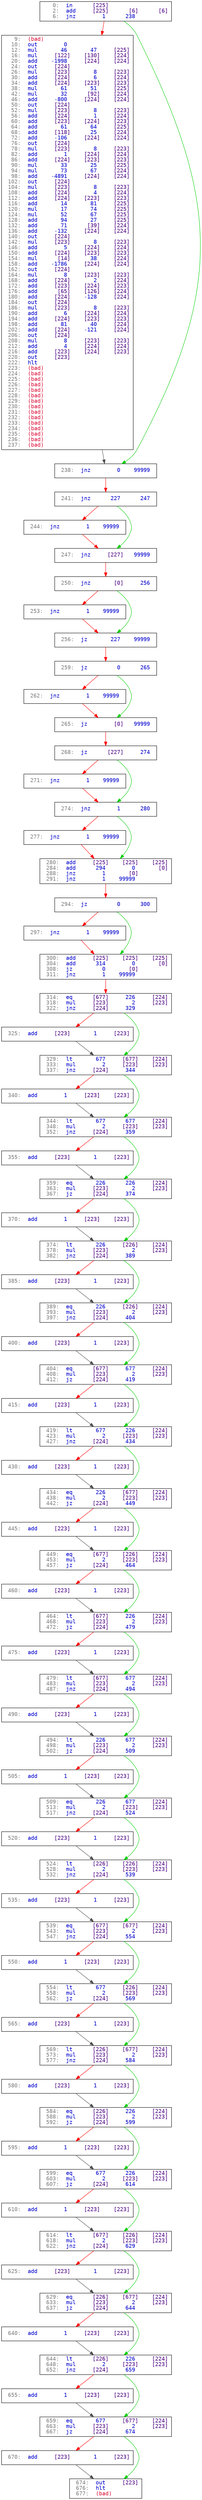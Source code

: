 strict digraph  {
	node [fontname=monospace,
		label="\N",
		shape=box
	];
	0	 [label=<<font color="blue4"><font color="gray50">   0:</font>  <font color="blue3">in  </font> <font color="indigo">   [225]</font></font><br align="left"/><font color="blue4"><font color="gray50">   2:</font>  <font color="blue3">add </font> <font color="indigo">   [225]</font> <font color="indigo">     [6]</font> <font color="indigo">     [6]</font></font><br align="left"/><font color="blue4"><font color="gray50">   6:</font>  <font color="blue3">jnz </font> <font color="blue3">      1 </font> <font color="blue3">    238 </font></font><br align="left"/>>];
	1	 [label=<<font color="blue4"><font color="gray50">   9:</font>  <font color="crimson">(bad)</font></font><br align="left"/><font color="blue4"><font color="gray50">  10:</font>  <font color="blue3">out </font> <font color="blue3">      0 </font></font><br align="left"/><font color="blue4"><font color="gray50">  12:</font>  <font color="blue3">mul </font> <font color="blue3">     46 </font> <font color="blue3">     47 </font> <font color="indigo">   [225]</font></font><br align="left"/><font color="blue4"><font color="gray50">  16:</font>  <font color="blue3">mul </font> <font color="indigo">   [122]</font> <font color="indigo">   [130]</font> <font color="indigo">   [224]</font></font><br align="left"/><font color="blue4"><font color="gray50">  20:</font>  <font color="blue3">add </font> <font color="blue3">  -1998 </font> <font color="indigo">   [224]</font> <font color="indigo">   [224]</font></font><br align="left"/><font color="blue4"><font color="gray50">  24:</font>  <font color="blue3">out </font> <font color="indigo">   [224]</font></font><br align="left"/><font color="blue4"><font color="gray50">  26:</font>  <font color="blue3">mul </font> <font color="indigo">   [223]</font> <font color="blue3">      8 </font> <font color="indigo">   [223]</font></font><br align="left"/><font color="blue4"><font color="gray50">  30:</font>  <font color="blue3">add </font> <font color="indigo">   [224]</font> <font color="blue3">      6 </font> <font color="indigo">   [224]</font></font><br align="left"/><font color="blue4"><font color="gray50">  34:</font>  <font color="blue3">add </font> <font color="indigo">   [224]</font> <font color="indigo">   [223]</font> <font color="indigo">   [223]</font></font><br align="left"/><font color="blue4"><font color="gray50">  38:</font>  <font color="blue3">mul </font> <font color="blue3">     61 </font> <font color="blue3">     51 </font> <font color="indigo">   [225]</font></font><br align="left"/><font color="blue4"><font color="gray50">  42:</font>  <font color="blue3">mul </font> <font color="blue3">     32 </font> <font color="indigo">    [92]</font> <font color="indigo">   [224]</font></font><br align="left"/><font color="blue4"><font color="gray50">  46:</font>  <font color="blue3">add </font> <font color="blue3">   -800 </font> <font color="indigo">   [224]</font> <font color="indigo">   [224]</font></font><br align="left"/><font color="blue4"><font color="gray50">  50:</font>  <font color="blue3">out </font> <font color="indigo">   [224]</font></font><br align="left"/><font color="blue4"><font color="gray50">  52:</font>  <font color="blue3">mul </font> <font color="indigo">   [223]</font> <font color="blue3">      8 </font> <font color="indigo">   [223]</font></font><br align="left"/><font color="blue4"><font color="gray50">  56:</font>  <font color="blue3">add </font> <font color="indigo">   [224]</font> <font color="blue3">      1 </font> <font color="indigo">   [224]</font></font><br align="left"/><font color="blue4"><font color="gray50">  60:</font>  <font color="blue3">add </font> <font color="indigo">   [223]</font> <font color="indigo">   [224]</font> <font color="indigo">   [223]</font></font><br align="left"/><font color="blue4"><font color="gray50">  64:</font>  <font color="blue3">add </font> <font color="blue3">     61 </font> <font color="blue3">     64 </font> <font color="indigo">   [225]</font></font><br align="left"/><font color="blue4"><font color="gray50">  68:</font>  <font color="blue3">add </font> <font color="indigo">   [118]</font> <font color="blue3">     25 </font> <font color="indigo">   [224]</font></font><br align="left"/><font color="blue4"><font color="gray50">  72:</font>  <font color="blue3">add </font> <font color="blue3">   -106 </font> <font color="indigo">   [224]</font> <font color="indigo">   [224]</font></font><br align="left"/><font color="blue4"><font color="gray50">  76:</font>  <font color="blue3">out </font> <font color="indigo">   [224]</font></font><br align="left"/><font color="blue4"><font color="gray50">  78:</font>  <font color="blue3">mul </font> <font color="indigo">   [223]</font> <font color="blue3">      8 </font> <font color="indigo">   [223]</font></font><br align="left"/><font color="blue4"><font color="gray50">  82:</font>  <font color="blue3">add </font> <font color="blue3">      1 </font> <font color="indigo">   [224]</font> <font color="indigo">   [224]</font></font><br align="left"/><font color="blue4"><font color="gray50">  86:</font>  <font color="blue3">add </font> <font color="indigo">   [224]</font> <font color="indigo">   [223]</font> <font color="indigo">   [223]</font></font><br align="left"/><font color="blue4"><font color="gray50">  90:</font>  <font color="blue3">mul </font> <font color="blue3">     33 </font> <font color="blue3">     25 </font> <font color="indigo">   [225]</font></font><br align="left"/><font color="blue4"><font color="gray50">  94:</font>  <font color="blue3">mul </font> <font color="blue3">     73 </font> <font color="blue3">     67 </font> <font color="indigo">   [224]</font></font><br align="left"/><font color="blue4"><font color="gray50">  98:</font>  <font color="blue3">add </font> <font color="blue3">  -4891 </font> <font color="indigo">   [224]</font> <font color="indigo">   [224]</font></font><br align="left"/><font color="blue4"><font color="gray50"> 102:</font>  <font color="blue3">out </font> <font color="indigo">   [224]</font></font><br align="left"/><font color="blue4"><font color="gray50"> 104:</font>  <font color="blue3">mul </font> <font color="indigo">   [223]</font> <font color="blue3">      8 </font> <font color="indigo">   [223]</font></font><br align="left"/><font color="blue4"><font color="gray50"> 108:</font>  <font color="blue3">add </font> <font color="indigo">   [224]</font> <font color="blue3">      4 </font> <font color="indigo">   [224]</font></font><br align="left"/><font color="blue4"><font color="gray50"> 112:</font>  <font color="blue3">add </font> <font color="indigo">   [224]</font> <font color="indigo">   [223]</font> <font color="indigo">   [223]</font></font><br align="left"/><font color="blue4"><font color="gray50"> 116:</font>  <font color="blue3">add </font> <font color="blue3">     14 </font> <font color="blue3">     81 </font> <font color="indigo">   [225]</font></font><br align="left"/><font color="blue4"><font color="gray50"> 120:</font>  <font color="blue3">mul </font> <font color="blue3">     17 </font> <font color="blue3">     74 </font> <font color="indigo">   [225]</font></font><br align="left"/><font color="blue4"><font color="gray50"> 124:</font>  <font color="blue3">mul </font> <font color="blue3">     52 </font> <font color="blue3">     67 </font> <font color="indigo">   [225]</font></font><br align="left"/><font color="blue4"><font color="gray50"> 128:</font>  <font color="blue3">add </font> <font color="blue3">     94 </font> <font color="blue3">     27 </font> <font color="indigo">   [225]</font></font><br align="left"/><font color="blue4"><font color="gray50"> 132:</font>  <font color="blue3">add </font> <font color="blue3">     71 </font> <font color="indigo">    [39]</font> <font color="indigo">   [224]</font></font><br align="left"/><font color="blue4"><font color="gray50"> 136:</font>  <font color="blue3">add </font> <font color="blue3">   -132 </font> <font color="indigo">   [224]</font> <font color="indigo">   [224]</font></font><br align="left"/><font color="blue4"><font color="gray50"> 140:</font>  <font color="blue3">out </font> <font color="indigo">   [224]</font></font><br align="left"/><font color="blue4"><font color="gray50"> 142:</font>  <font color="blue3">mul </font> <font color="indigo">   [223]</font> <font color="blue3">      8 </font> <font color="indigo">   [223]</font></font><br align="left"/><font color="blue4"><font color="gray50"> 146:</font>  <font color="blue3">add </font> <font color="blue3">      5 </font> <font color="indigo">   [224]</font> <font color="indigo">   [224]</font></font><br align="left"/><font color="blue4"><font color="gray50"> 150:</font>  <font color="blue3">add </font> <font color="indigo">   [224]</font> <font color="indigo">   [223]</font> <font color="indigo">   [223]</font></font><br align="left"/><font color="blue4"><font color="gray50"> 154:</font>  <font color="blue3">mul </font> <font color="indigo">    [14]</font> <font color="blue3">     38 </font> <font color="indigo">   [224]</font></font><br align="left"/><font color="blue4"><font color="gray50"> 158:</font>  <font color="blue3">add </font> <font color="blue3">  -1786 </font> <font color="indigo">   [224]</font> <font color="indigo">   [224]</font></font><br align="left"/><font color="blue4"><font color="gray50"> 162:</font>  <font color="blue3">out </font> <font color="indigo">   [224]</font></font><br align="left"/><font color="blue4"><font color="gray50"> 164:</font>  <font color="blue3">mul </font> <font color="blue3">      8 </font> <font color="indigo">   [223]</font> <font color="indigo">   [223]</font></font><br align="left"/><font color="blue4"><font color="gray50"> 168:</font>  <font color="blue3">add </font> <font color="indigo">   [224]</font> <font color="blue3">      2 </font> <font color="indigo">   [224]</font></font><br align="left"/><font color="blue4"><font color="gray50"> 172:</font>  <font color="blue3">add </font> <font color="indigo">   [223]</font> <font color="indigo">   [224]</font> <font color="indigo">   [223]</font></font><br align="left"/><font color="blue4"><font color="gray50"> 176:</font>  <font color="blue3">add </font> <font color="indigo">    [65]</font> <font color="indigo">   [126]</font> <font color="indigo">   [224]</font></font><br align="left"/><font color="blue4"><font color="gray50"> 180:</font>  <font color="blue3">add </font> <font color="indigo">   [224]</font> <font color="blue3">   -128 </font> <font color="indigo">   [224]</font></font><br align="left"/><font color="blue4"><font color="gray50"> 184:</font>  <font color="blue3">out </font> <font color="indigo">   [224]</font></font><br align="left"/><font color="blue4"><font color="gray50"> 186:</font>  <font color="blue3">mul </font> <font color="indigo">   [223]</font> <font color="blue3">      8 </font> <font color="indigo">   [223]</font></font><br align="left"/><font color="blue4"><font color="gray50"> 190:</font>  <font color="blue3">add </font> <font color="blue3">      6 </font> <font color="indigo">   [224]</font> <font color="indigo">   [224]</font></font><br align="left"/><font color="blue4"><font color="gray50"> 194:</font>  <font color="blue3">add </font> <font color="indigo">   [224]</font> <font color="indigo">   [223]</font> <font color="indigo">   [223]</font></font><br align="left"/><font color="blue4"><font color="gray50"> 198:</font>  <font color="blue3">add </font> <font color="blue3">     81 </font> <font color="blue3">     40 </font> <font color="indigo">   [224]</font></font><br align="left"/><font color="blue4"><font color="gray50"> 202:</font>  <font color="blue3">add </font> <font color="indigo">   [224]</font> <font color="blue3">   -121 </font> <font color="indigo">   [224]</font></font><br align="left"/><font color="blue4"><font color="gray50"> 206:</font>  <font color="blue3">out </font> <font color="indigo">   [224]</font></font><br align="left"/><font color="blue4"><font color="gray50"> 208:</font>  <font color="blue3">mul </font> <font color="blue3">      8 </font> <font color="indigo">   [223]</font> <font color="indigo">   [223]</font></font><br align="left"/><font color="blue4"><font color="gray50"> 212:</font>  <font color="blue3">add </font> <font color="blue3">      4 </font> <font color="indigo">   [224]</font> <font color="indigo">   [224]</font></font><br align="left"/><font color="blue4"><font color="gray50"> 216:</font>  <font color="blue3">add </font> <font color="indigo">   [223]</font> <font color="indigo">   [224]</font> <font color="indigo">   [223]</font></font><br align="left"/><font color="blue4"><font color="gray50"> 220:</font>  <font color="blue3">out </font> <font color="indigo">   [223]</font></font><br align="left"/><font color="blue4"><font color="gray50"> 222:</font>  <font color="blue3">hlt </font></font><br align="left"/><font color="blue4"><font color="gray50"> 223:</font>  <font color="crimson">(bad)</font></font><br align="left"/><font color="blue4"><font color="gray50"> 224:</font>  <font color="crimson">(bad)</font></font><br align="left"/><font color="blue4"><font color="gray50"> 225:</font>  <font color="crimson">(bad)</font></font><br align="left"/><font color="blue4"><font color="gray50"> 226:</font>  <font color="crimson">(bad)</font></font><br align="left"/><font color="blue4"><font color="gray50"> 227:</font>  <font color="crimson">(bad)</font></font><br align="left"/><font color="blue4"><font color="gray50"> 228:</font>  <font color="crimson">(bad)</font></font><br align="left"/><font color="blue4"><font color="gray50"> 229:</font>  <font color="crimson">(bad)</font></font><br align="left"/><font color="blue4"><font color="gray50"> 230:</font>  <font color="crimson">(bad)</font></font><br align="left"/><font color="blue4"><font color="gray50"> 231:</font>  <font color="crimson">(bad)</font></font><br align="left"/><font color="blue4"><font color="gray50"> 232:</font>  <font color="crimson">(bad)</font></font><br align="left"/><font color="blue4"><font color="gray50"> 233:</font>  <font color="crimson">(bad)</font></font><br align="left"/><font color="blue4"><font color="gray50"> 234:</font>  <font color="crimson">(bad)</font></font><br align="left"/><font color="blue4"><font color="gray50"> 235:</font>  <font color="crimson">(bad)</font></font><br align="left"/><font color="blue4"><font color="gray50"> 236:</font>  <font color="crimson">(bad)</font></font><br align="left"/><font color="blue4"><font color="gray50"> 237:</font>  <font color="crimson">(bad)</font></font><br align="left"/>>];
	0 -> 1	 [color=red];
	2	 [label=<<font color="blue4"><font color="gray50"> 238:</font>  <font color="blue3">jnz </font> <font color="blue3">      0 </font> <font color="blue3">  99999 </font></font><br align="left"/>>];
	0 -> 2	 [color=green3];
	1 -> 2	 [color=grey30];
	3	 [label=<<font color="blue4"><font color="gray50"> 241:</font>  <font color="blue3">jnz </font> <font color="blue3">    227 </font> <font color="blue3">    247 </font></font><br align="left"/>>];
	2 -> 3	 [color=red];
	4	 [label=<<font color="blue4"><font color="gray50"> 244:</font>  <font color="blue3">jnz </font> <font color="blue3">      1 </font> <font color="blue3">  99999 </font></font><br align="left"/>>];
	3 -> 4	 [color=red];
	5	 [label=<<font color="blue4"><font color="gray50"> 247:</font>  <font color="blue3">jnz </font> <font color="indigo">   [227]</font> <font color="blue3">  99999 </font></font><br align="left"/>>];
	3 -> 5	 [color=green3];
	4 -> 5	 [color=red];
	6	 [label=<<font color="blue4"><font color="gray50"> 250:</font>  <font color="blue3">jnz </font> <font color="indigo">     [0]</font> <font color="blue3">    256 </font></font><br align="left"/>>];
	5 -> 6	 [color=red];
	7	 [label=<<font color="blue4"><font color="gray50"> 253:</font>  <font color="blue3">jnz </font> <font color="blue3">      1 </font> <font color="blue3">  99999 </font></font><br align="left"/>>];
	6 -> 7	 [color=red];
	8	 [label=<<font color="blue4"><font color="gray50"> 256:</font>  <font color="blue3">jz  </font> <font color="blue3">    227 </font> <font color="blue3">  99999 </font></font><br align="left"/>>];
	6 -> 8	 [color=green3];
	7 -> 8	 [color=red];
	9	 [label=<<font color="blue4"><font color="gray50"> 259:</font>  <font color="blue3">jz  </font> <font color="blue3">      0 </font> <font color="blue3">    265 </font></font><br align="left"/>>];
	8 -> 9	 [color=red];
	10	 [label=<<font color="blue4"><font color="gray50"> 262:</font>  <font color="blue3">jnz </font> <font color="blue3">      1 </font> <font color="blue3">  99999 </font></font><br align="left"/>>];
	9 -> 10	 [color=red];
	11	 [label=<<font color="blue4"><font color="gray50"> 265:</font>  <font color="blue3">jz  </font> <font color="indigo">     [0]</font> <font color="blue3">  99999 </font></font><br align="left"/>>];
	9 -> 11	 [color=green3];
	10 -> 11	 [color=red];
	12	 [label=<<font color="blue4"><font color="gray50"> 268:</font>  <font color="blue3">jz  </font> <font color="indigo">   [227]</font> <font color="blue3">    274 </font></font><br align="left"/>>];
	11 -> 12	 [color=red];
	13	 [label=<<font color="blue4"><font color="gray50"> 271:</font>  <font color="blue3">jnz </font> <font color="blue3">      1 </font> <font color="blue3">  99999 </font></font><br align="left"/>>];
	12 -> 13	 [color=red];
	14	 [label=<<font color="blue4"><font color="gray50"> 274:</font>  <font color="blue3">jnz </font> <font color="blue3">      1 </font> <font color="blue3">    280 </font></font><br align="left"/>>];
	12 -> 14	 [color=green3];
	13 -> 14	 [color=red];
	15	 [label=<<font color="blue4"><font color="gray50"> 277:</font>  <font color="blue3">jnz </font> <font color="blue3">      1 </font> <font color="blue3">  99999 </font></font><br align="left"/>>];
	14 -> 15	 [color=red];
	16	 [label=<<font color="blue4"><font color="gray50"> 280:</font>  <font color="blue3">add </font> <font color="indigo">   [225]</font> <font color="indigo">   [225]</font> <font color="indigo">   [225]</font></font><br align="left"/><font color="blue4"><font color="gray50"> 284:</font>  <font color="blue3">add </font> <font color="blue3">    294 </font> <font color="blue3">      0 </font> <font color="indigo">     [0]</font></font><br align="left"/><font color="blue4"><font color="gray50"> 288:</font>  <font color="blue3">jnz </font> <font color="blue3">      1 </font> <font color="indigo">     [0]</font></font><br align="left"/><font color="blue4"><font color="gray50"> 291:</font>  <font color="blue3">jnz </font> <font color="blue3">      1 </font> <font color="blue3">  99999 </font></font><br align="left"/>>];
	14 -> 16	 [color=green3];
	15 -> 16	 [color=red];
	17	 [label=<<font color="blue4"><font color="gray50"> 294:</font>  <font color="blue3">jz  </font> <font color="blue3">      0 </font> <font color="blue3">    300 </font></font><br align="left"/>>];
	16 -> 17	 [color=red];
	18	 [label=<<font color="blue4"><font color="gray50"> 297:</font>  <font color="blue3">jnz </font> <font color="blue3">      1 </font> <font color="blue3">  99999 </font></font><br align="left"/>>];
	17 -> 18	 [color=red];
	19	 [label=<<font color="blue4"><font color="gray50"> 300:</font>  <font color="blue3">add </font> <font color="indigo">   [225]</font> <font color="indigo">   [225]</font> <font color="indigo">   [225]</font></font><br align="left"/><font color="blue4"><font color="gray50"> 304:</font>  <font color="blue3">add </font> <font color="blue3">    314 </font> <font color="blue3">      0 </font> <font color="indigo">     [0]</font></font><br align="left"/><font color="blue4"><font color="gray50"> 308:</font>  <font color="blue3">jz  </font> <font color="blue3">      0 </font> <font color="indigo">     [0]</font></font><br align="left"/><font color="blue4"><font color="gray50"> 311:</font>  <font color="blue3">jnz </font> <font color="blue3">      1 </font> <font color="blue3">  99999 </font></font><br align="left"/>>];
	17 -> 19	 [color=green3];
	18 -> 19	 [color=red];
	20	 [label=<<font color="blue4"><font color="gray50"> 314:</font>  <font color="blue3">eq  </font> <font color="indigo">   [677]</font> <font color="blue3">    226 </font> <font color="indigo">   [224]</font></font><br align="left"/><font color="blue4"><font color="gray50"> 318:</font>  <font color="blue3">mul </font> <font color="indigo">   [223]</font> <font color="blue3">      2 </font> <font color="indigo">   [223]</font></font><br align="left"/><font color="blue4"><font color="gray50"> 322:</font>  <font color="blue3">jnz </font> <font color="indigo">   [224]</font> <font color="blue3">    329 </font></font><br align="left"/>>];
	19 -> 20	 [color=red];
	21	 [label=<<font color="blue4"><font color="gray50"> 325:</font>  <font color="blue3">add </font> <font color="indigo">   [223]</font> <font color="blue3">      1 </font> <font color="indigo">   [223]</font></font><br align="left"/>>];
	20 -> 21	 [color=red];
	22	 [label=<<font color="blue4"><font color="gray50"> 329:</font>  <font color="blue3">lt  </font> <font color="blue3">    677 </font> <font color="indigo">   [677]</font> <font color="indigo">   [224]</font></font><br align="left"/><font color="blue4"><font color="gray50"> 333:</font>  <font color="blue3">mul </font> <font color="blue3">      2 </font> <font color="indigo">   [223]</font> <font color="indigo">   [223]</font></font><br align="left"/><font color="blue4"><font color="gray50"> 337:</font>  <font color="blue3">jnz </font> <font color="indigo">   [224]</font> <font color="blue3">    344 </font></font><br align="left"/>>];
	20 -> 22	 [color=green3];
	21 -> 22	 [color=grey30];
	23	 [label=<<font color="blue4"><font color="gray50"> 340:</font>  <font color="blue3">add </font> <font color="blue3">      1 </font> <font color="indigo">   [223]</font> <font color="indigo">   [223]</font></font><br align="left"/>>];
	22 -> 23	 [color=red];
	24	 [label=<<font color="blue4"><font color="gray50"> 344:</font>  <font color="blue3">lt  </font> <font color="blue3">    677 </font> <font color="blue3">    677 </font> <font color="indigo">   [224]</font></font><br align="left"/><font color="blue4"><font color="gray50"> 348:</font>  <font color="blue3">mul </font> <font color="blue3">      2 </font> <font color="indigo">   [223]</font> <font color="indigo">   [223]</font></font><br align="left"/><font color="blue4"><font color="gray50"> 352:</font>  <font color="blue3">jnz </font> <font color="indigo">   [224]</font> <font color="blue3">    359 </font></font><br align="left"/>>];
	22 -> 24	 [color=green3];
	23 -> 24	 [color=grey30];
	25	 [label=<<font color="blue4"><font color="gray50"> 355:</font>  <font color="blue3">add </font> <font color="indigo">   [223]</font> <font color="blue3">      1 </font> <font color="indigo">   [223]</font></font><br align="left"/>>];
	24 -> 25	 [color=red];
	26	 [label=<<font color="blue4"><font color="gray50"> 359:</font>  <font color="blue3">eq  </font> <font color="blue3">    226 </font> <font color="blue3">    226 </font> <font color="indigo">   [224]</font></font><br align="left"/><font color="blue4"><font color="gray50"> 363:</font>  <font color="blue3">mul </font> <font color="indigo">   [223]</font> <font color="blue3">      2 </font> <font color="indigo">   [223]</font></font><br align="left"/><font color="blue4"><font color="gray50"> 367:</font>  <font color="blue3">jz  </font> <font color="indigo">   [224]</font> <font color="blue3">    374 </font></font><br align="left"/>>];
	24 -> 26	 [color=green3];
	25 -> 26	 [color=grey30];
	27	 [label=<<font color="blue4"><font color="gray50"> 370:</font>  <font color="blue3">add </font> <font color="blue3">      1 </font> <font color="indigo">   [223]</font> <font color="indigo">   [223]</font></font><br align="left"/>>];
	26 -> 27	 [color=red];
	28	 [label=<<font color="blue4"><font color="gray50"> 374:</font>  <font color="blue3">lt  </font> <font color="blue3">    226 </font> <font color="indigo">   [226]</font> <font color="indigo">   [224]</font></font><br align="left"/><font color="blue4"><font color="gray50"> 378:</font>  <font color="blue3">mul </font> <font color="indigo">   [223]</font> <font color="blue3">      2 </font> <font color="indigo">   [223]</font></font><br align="left"/><font color="blue4"><font color="gray50"> 382:</font>  <font color="blue3">jnz </font> <font color="indigo">   [224]</font> <font color="blue3">    389 </font></font><br align="left"/>>];
	26 -> 28	 [color=green3];
	27 -> 28	 [color=grey30];
	29	 [label=<<font color="blue4"><font color="gray50"> 385:</font>  <font color="blue3">add </font> <font color="indigo">   [223]</font> <font color="blue3">      1 </font> <font color="indigo">   [223]</font></font><br align="left"/>>];
	28 -> 29	 [color=red];
	30	 [label=<<font color="blue4"><font color="gray50"> 389:</font>  <font color="blue3">eq  </font> <font color="blue3">    226 </font> <font color="indigo">   [226]</font> <font color="indigo">   [224]</font></font><br align="left"/><font color="blue4"><font color="gray50"> 393:</font>  <font color="blue3">mul </font> <font color="indigo">   [223]</font> <font color="blue3">      2 </font> <font color="indigo">   [223]</font></font><br align="left"/><font color="blue4"><font color="gray50"> 397:</font>  <font color="blue3">jnz </font> <font color="indigo">   [224]</font> <font color="blue3">    404 </font></font><br align="left"/>>];
	28 -> 30	 [color=green3];
	29 -> 30	 [color=grey30];
	31	 [label=<<font color="blue4"><font color="gray50"> 400:</font>  <font color="blue3">add </font> <font color="indigo">   [223]</font> <font color="blue3">      1 </font> <font color="indigo">   [223]</font></font><br align="left"/>>];
	30 -> 31	 [color=red];
	32	 [label=<<font color="blue4"><font color="gray50"> 404:</font>  <font color="blue3">eq  </font> <font color="indigo">   [677]</font> <font color="blue3">    677 </font> <font color="indigo">   [224]</font></font><br align="left"/><font color="blue4"><font color="gray50"> 408:</font>  <font color="blue3">mul </font> <font color="indigo">   [223]</font> <font color="blue3">      2 </font> <font color="indigo">   [223]</font></font><br align="left"/><font color="blue4"><font color="gray50"> 412:</font>  <font color="blue3">jz  </font> <font color="indigo">   [224]</font> <font color="blue3">    419 </font></font><br align="left"/>>];
	30 -> 32	 [color=green3];
	31 -> 32	 [color=grey30];
	33	 [label=<<font color="blue4"><font color="gray50"> 415:</font>  <font color="blue3">add </font> <font color="indigo">   [223]</font> <font color="blue3">      1 </font> <font color="indigo">   [223]</font></font><br align="left"/>>];
	32 -> 33	 [color=red];
	34	 [label=<<font color="blue4"><font color="gray50"> 419:</font>  <font color="blue3">lt  </font> <font color="blue3">    677 </font> <font color="blue3">    226 </font> <font color="indigo">   [224]</font></font><br align="left"/><font color="blue4"><font color="gray50"> 423:</font>  <font color="blue3">mul </font> <font color="blue3">      2 </font> <font color="indigo">   [223]</font> <font color="indigo">   [223]</font></font><br align="left"/><font color="blue4"><font color="gray50"> 427:</font>  <font color="blue3">jnz </font> <font color="indigo">   [224]</font> <font color="blue3">    434 </font></font><br align="left"/>>];
	32 -> 34	 [color=green3];
	33 -> 34	 [color=grey30];
	35	 [label=<<font color="blue4"><font color="gray50"> 430:</font>  <font color="blue3">add </font> <font color="indigo">   [223]</font> <font color="blue3">      1 </font> <font color="indigo">   [223]</font></font><br align="left"/>>];
	34 -> 35	 [color=red];
	36	 [label=<<font color="blue4"><font color="gray50"> 434:</font>  <font color="blue3">eq  </font> <font color="blue3">    226 </font> <font color="indigo">   [677]</font> <font color="indigo">   [224]</font></font><br align="left"/><font color="blue4"><font color="gray50"> 438:</font>  <font color="blue3">mul </font> <font color="blue3">      2 </font> <font color="indigo">   [223]</font> <font color="indigo">   [223]</font></font><br align="left"/><font color="blue4"><font color="gray50"> 442:</font>  <font color="blue3">jz  </font> <font color="indigo">   [224]</font> <font color="blue3">    449 </font></font><br align="left"/>>];
	34 -> 36	 [color=green3];
	35 -> 36	 [color=grey30];
	37	 [label=<<font color="blue4"><font color="gray50"> 445:</font>  <font color="blue3">add </font> <font color="indigo">   [223]</font> <font color="blue3">      1 </font> <font color="indigo">   [223]</font></font><br align="left"/>>];
	36 -> 37	 [color=red];
	38	 [label=<<font color="blue4"><font color="gray50"> 449:</font>  <font color="blue3">eq  </font> <font color="indigo">   [677]</font> <font color="indigo">   [226]</font> <font color="indigo">   [224]</font></font><br align="left"/><font color="blue4"><font color="gray50"> 453:</font>  <font color="blue3">mul </font> <font color="blue3">      2 </font> <font color="indigo">   [223]</font> <font color="indigo">   [223]</font></font><br align="left"/><font color="blue4"><font color="gray50"> 457:</font>  <font color="blue3">jz  </font> <font color="indigo">   [224]</font> <font color="blue3">    464 </font></font><br align="left"/>>];
	36 -> 38	 [color=green3];
	37 -> 38	 [color=grey30];
	39	 [label=<<font color="blue4"><font color="gray50"> 460:</font>  <font color="blue3">add </font> <font color="indigo">   [223]</font> <font color="blue3">      1 </font> <font color="indigo">   [223]</font></font><br align="left"/>>];
	38 -> 39	 [color=red];
	40	 [label=<<font color="blue4"><font color="gray50"> 464:</font>  <font color="blue3">lt  </font> <font color="indigo">   [677]</font> <font color="blue3">    226 </font> <font color="indigo">   [224]</font></font><br align="left"/><font color="blue4"><font color="gray50"> 468:</font>  <font color="blue3">mul </font> <font color="indigo">   [223]</font> <font color="blue3">      2 </font> <font color="indigo">   [223]</font></font><br align="left"/><font color="blue4"><font color="gray50"> 472:</font>  <font color="blue3">jz  </font> <font color="indigo">   [224]</font> <font color="blue3">    479 </font></font><br align="left"/>>];
	38 -> 40	 [color=green3];
	39 -> 40	 [color=grey30];
	41	 [label=<<font color="blue4"><font color="gray50"> 475:</font>  <font color="blue3">add </font> <font color="indigo">   [223]</font> <font color="blue3">      1 </font> <font color="indigo">   [223]</font></font><br align="left"/>>];
	40 -> 41	 [color=red];
	42	 [label=<<font color="blue4"><font color="gray50"> 479:</font>  <font color="blue3">lt  </font> <font color="indigo">   [677]</font> <font color="blue3">    677 </font> <font color="indigo">   [224]</font></font><br align="left"/><font color="blue4"><font color="gray50"> 483:</font>  <font color="blue3">mul </font> <font color="indigo">   [223]</font> <font color="blue3">      2 </font> <font color="indigo">   [223]</font></font><br align="left"/><font color="blue4"><font color="gray50"> 487:</font>  <font color="blue3">jnz </font> <font color="indigo">   [224]</font> <font color="blue3">    494 </font></font><br align="left"/>>];
	40 -> 42	 [color=green3];
	41 -> 42	 [color=grey30];
	43	 [label=<<font color="blue4"><font color="gray50"> 490:</font>  <font color="blue3">add </font> <font color="indigo">   [223]</font> <font color="blue3">      1 </font> <font color="indigo">   [223]</font></font><br align="left"/>>];
	42 -> 43	 [color=red];
	44	 [label=<<font color="blue4"><font color="gray50"> 494:</font>  <font color="blue3">lt  </font> <font color="blue3">    226 </font> <font color="blue3">    677 </font> <font color="indigo">   [224]</font></font><br align="left"/><font color="blue4"><font color="gray50"> 498:</font>  <font color="blue3">mul </font> <font color="indigo">   [223]</font> <font color="blue3">      2 </font> <font color="indigo">   [223]</font></font><br align="left"/><font color="blue4"><font color="gray50"> 502:</font>  <font color="blue3">jz  </font> <font color="indigo">   [224]</font> <font color="blue3">    509 </font></font><br align="left"/>>];
	42 -> 44	 [color=green3];
	43 -> 44	 [color=grey30];
	45	 [label=<<font color="blue4"><font color="gray50"> 505:</font>  <font color="blue3">add </font> <font color="blue3">      1 </font> <font color="indigo">   [223]</font> <font color="indigo">   [223]</font></font><br align="left"/>>];
	44 -> 45	 [color=red];
	46	 [label=<<font color="blue4"><font color="gray50"> 509:</font>  <font color="blue3">eq  </font> <font color="blue3">    226 </font> <font color="blue3">    677 </font> <font color="indigo">   [224]</font></font><br align="left"/><font color="blue4"><font color="gray50"> 513:</font>  <font color="blue3">mul </font> <font color="blue3">      2 </font> <font color="indigo">   [223]</font> <font color="indigo">   [223]</font></font><br align="left"/><font color="blue4"><font color="gray50"> 517:</font>  <font color="blue3">jnz </font> <font color="indigo">   [224]</font> <font color="blue3">    524 </font></font><br align="left"/>>];
	44 -> 46	 [color=green3];
	45 -> 46	 [color=grey30];
	47	 [label=<<font color="blue4"><font color="gray50"> 520:</font>  <font color="blue3">add </font> <font color="indigo">   [223]</font> <font color="blue3">      1 </font> <font color="indigo">   [223]</font></font><br align="left"/>>];
	46 -> 47	 [color=red];
	48	 [label=<<font color="blue4"><font color="gray50"> 524:</font>  <font color="blue3">lt  </font> <font color="indigo">   [226]</font> <font color="indigo">   [226]</font> <font color="indigo">   [224]</font></font><br align="left"/><font color="blue4"><font color="gray50"> 528:</font>  <font color="blue3">mul </font> <font color="blue3">      2 </font> <font color="indigo">   [223]</font> <font color="indigo">   [223]</font></font><br align="left"/><font color="blue4"><font color="gray50"> 532:</font>  <font color="blue3">jnz </font> <font color="indigo">   [224]</font> <font color="blue3">    539 </font></font><br align="left"/>>];
	46 -> 48	 [color=green3];
	47 -> 48	 [color=grey30];
	49	 [label=<<font color="blue4"><font color="gray50"> 535:</font>  <font color="blue3">add </font> <font color="indigo">   [223]</font> <font color="blue3">      1 </font> <font color="indigo">   [223]</font></font><br align="left"/>>];
	48 -> 49	 [color=red];
	50	 [label=<<font color="blue4"><font color="gray50"> 539:</font>  <font color="blue3">eq  </font> <font color="indigo">   [677]</font> <font color="indigo">   [677]</font> <font color="indigo">   [224]</font></font><br align="left"/><font color="blue4"><font color="gray50"> 543:</font>  <font color="blue3">mul </font> <font color="indigo">   [223]</font> <font color="blue3">      2 </font> <font color="indigo">   [223]</font></font><br align="left"/><font color="blue4"><font color="gray50"> 547:</font>  <font color="blue3">jnz </font> <font color="indigo">   [224]</font> <font color="blue3">    554 </font></font><br align="left"/>>];
	48 -> 50	 [color=green3];
	49 -> 50	 [color=grey30];
	51	 [label=<<font color="blue4"><font color="gray50"> 550:</font>  <font color="blue3">add </font> <font color="blue3">      1 </font> <font color="indigo">   [223]</font> <font color="indigo">   [223]</font></font><br align="left"/>>];
	50 -> 51	 [color=red];
	52	 [label=<<font color="blue4"><font color="gray50"> 554:</font>  <font color="blue3">lt  </font> <font color="blue3">    677 </font> <font color="indigo">   [226]</font> <font color="indigo">   [224]</font></font><br align="left"/><font color="blue4"><font color="gray50"> 558:</font>  <font color="blue3">mul </font> <font color="blue3">      2 </font> <font color="indigo">   [223]</font> <font color="indigo">   [223]</font></font><br align="left"/><font color="blue4"><font color="gray50"> 562:</font>  <font color="blue3">jz  </font> <font color="indigo">   [224]</font> <font color="blue3">    569 </font></font><br align="left"/>>];
	50 -> 52	 [color=green3];
	51 -> 52	 [color=grey30];
	53	 [label=<<font color="blue4"><font color="gray50"> 565:</font>  <font color="blue3">add </font> <font color="indigo">   [223]</font> <font color="blue3">      1 </font> <font color="indigo">   [223]</font></font><br align="left"/>>];
	52 -> 53	 [color=red];
	54	 [label=<<font color="blue4"><font color="gray50"> 569:</font>  <font color="blue3">lt  </font> <font color="indigo">   [226]</font> <font color="indigo">   [677]</font> <font color="indigo">   [224]</font></font><br align="left"/><font color="blue4"><font color="gray50"> 573:</font>  <font color="blue3">mul </font> <font color="indigo">   [223]</font> <font color="blue3">      2 </font> <font color="indigo">   [223]</font></font><br align="left"/><font color="blue4"><font color="gray50"> 577:</font>  <font color="blue3">jnz </font> <font color="indigo">   [224]</font> <font color="blue3">    584 </font></font><br align="left"/>>];
	52 -> 54	 [color=green3];
	53 -> 54	 [color=grey30];
	55	 [label=<<font color="blue4"><font color="gray50"> 580:</font>  <font color="blue3">add </font> <font color="indigo">   [223]</font> <font color="blue3">      1 </font> <font color="indigo">   [223]</font></font><br align="left"/>>];
	54 -> 55	 [color=red];
	56	 [label=<<font color="blue4"><font color="gray50"> 584:</font>  <font color="blue3">eq  </font> <font color="indigo">   [226]</font> <font color="blue3">    226 </font> <font color="indigo">   [224]</font></font><br align="left"/><font color="blue4"><font color="gray50"> 588:</font>  <font color="blue3">mul </font> <font color="indigo">   [223]</font> <font color="blue3">      2 </font> <font color="indigo">   [223]</font></font><br align="left"/><font color="blue4"><font color="gray50"> 592:</font>  <font color="blue3">jz  </font> <font color="indigo">   [224]</font> <font color="blue3">    599 </font></font><br align="left"/>>];
	54 -> 56	 [color=green3];
	55 -> 56	 [color=grey30];
	57	 [label=<<font color="blue4"><font color="gray50"> 595:</font>  <font color="blue3">add </font> <font color="blue3">      1 </font> <font color="indigo">   [223]</font> <font color="indigo">   [223]</font></font><br align="left"/>>];
	56 -> 57	 [color=red];
	58	 [label=<<font color="blue4"><font color="gray50"> 599:</font>  <font color="blue3">eq  </font> <font color="blue3">    677 </font> <font color="blue3">    226 </font> <font color="indigo">   [224]</font></font><br align="left"/><font color="blue4"><font color="gray50"> 603:</font>  <font color="blue3">mul </font> <font color="blue3">      2 </font> <font color="indigo">   [223]</font> <font color="indigo">   [223]</font></font><br align="left"/><font color="blue4"><font color="gray50"> 607:</font>  <font color="blue3">jz  </font> <font color="indigo">   [224]</font> <font color="blue3">    614 </font></font><br align="left"/>>];
	56 -> 58	 [color=green3];
	57 -> 58	 [color=grey30];
	59	 [label=<<font color="blue4"><font color="gray50"> 610:</font>  <font color="blue3">add </font> <font color="blue3">      1 </font> <font color="indigo">   [223]</font> <font color="indigo">   [223]</font></font><br align="left"/>>];
	58 -> 59	 [color=red];
	60	 [label=<<font color="blue4"><font color="gray50"> 614:</font>  <font color="blue3">lt  </font> <font color="indigo">   [677]</font> <font color="indigo">   [226]</font> <font color="indigo">   [224]</font></font><br align="left"/><font color="blue4"><font color="gray50"> 618:</font>  <font color="blue3">mul </font> <font color="blue3">      2 </font> <font color="indigo">   [223]</font> <font color="indigo">   [223]</font></font><br align="left"/><font color="blue4"><font color="gray50"> 622:</font>  <font color="blue3">jnz </font> <font color="indigo">   [224]</font> <font color="blue3">    629 </font></font><br align="left"/>>];
	58 -> 60	 [color=green3];
	59 -> 60	 [color=grey30];
	61	 [label=<<font color="blue4"><font color="gray50"> 625:</font>  <font color="blue3">add </font> <font color="indigo">   [223]</font> <font color="blue3">      1 </font> <font color="indigo">   [223]</font></font><br align="left"/>>];
	60 -> 61	 [color=red];
	62	 [label=<<font color="blue4"><font color="gray50"> 629:</font>  <font color="blue3">eq  </font> <font color="indigo">   [226]</font> <font color="indigo">   [677]</font> <font color="indigo">   [224]</font></font><br align="left"/><font color="blue4"><font color="gray50"> 633:</font>  <font color="blue3">mul </font> <font color="indigo">   [223]</font> <font color="blue3">      2 </font> <font color="indigo">   [223]</font></font><br align="left"/><font color="blue4"><font color="gray50"> 637:</font>  <font color="blue3">jz  </font> <font color="indigo">   [224]</font> <font color="blue3">    644 </font></font><br align="left"/>>];
	60 -> 62	 [color=green3];
	61 -> 62	 [color=grey30];
	63	 [label=<<font color="blue4"><font color="gray50"> 640:</font>  <font color="blue3">add </font> <font color="blue3">      1 </font> <font color="indigo">   [223]</font> <font color="indigo">   [223]</font></font><br align="left"/>>];
	62 -> 63	 [color=red];
	64	 [label=<<font color="blue4"><font color="gray50"> 644:</font>  <font color="blue3">lt  </font> <font color="indigo">   [226]</font> <font color="blue3">    226 </font> <font color="indigo">   [224]</font></font><br align="left"/><font color="blue4"><font color="gray50"> 648:</font>  <font color="blue3">mul </font> <font color="blue3">      2 </font> <font color="indigo">   [223]</font> <font color="indigo">   [223]</font></font><br align="left"/><font color="blue4"><font color="gray50"> 652:</font>  <font color="blue3">jnz </font> <font color="indigo">   [224]</font> <font color="blue3">    659 </font></font><br align="left"/>>];
	62 -> 64	 [color=green3];
	63 -> 64	 [color=grey30];
	65	 [label=<<font color="blue4"><font color="gray50"> 655:</font>  <font color="blue3">add </font> <font color="blue3">      1 </font> <font color="indigo">   [223]</font> <font color="indigo">   [223]</font></font><br align="left"/>>];
	64 -> 65	 [color=red];
	66	 [label=<<font color="blue4"><font color="gray50"> 659:</font>  <font color="blue3">eq  </font> <font color="blue3">    677 </font> <font color="indigo">   [677]</font> <font color="indigo">   [224]</font></font><br align="left"/><font color="blue4"><font color="gray50"> 663:</font>  <font color="blue3">mul </font> <font color="indigo">   [223]</font> <font color="blue3">      2 </font> <font color="indigo">   [223]</font></font><br align="left"/><font color="blue4"><font color="gray50"> 667:</font>  <font color="blue3">jz  </font> <font color="indigo">   [224]</font> <font color="blue3">    674 </font></font><br align="left"/>>];
	64 -> 66	 [color=green3];
	65 -> 66	 [color=grey30];
	67	 [label=<<font color="blue4"><font color="gray50"> 670:</font>  <font color="blue3">add </font> <font color="indigo">   [223]</font> <font color="blue3">      1 </font> <font color="indigo">   [223]</font></font><br align="left"/>>];
	66 -> 67	 [color=red];
	68	 [label=<<font color="blue4"><font color="gray50"> 674:</font>  <font color="blue3">out </font> <font color="indigo">   [223]</font></font><br align="left"/><font color="blue4"><font color="gray50"> 676:</font>  <font color="blue3">hlt </font></font><br align="left"/><font color="blue4"><font color="gray50"> 677:</font>  <font color="crimson">(bad)</font></font><br align="left"/>>];
	66 -> 68	 [color=green3];
	67 -> 68	 [color=grey30];
}
